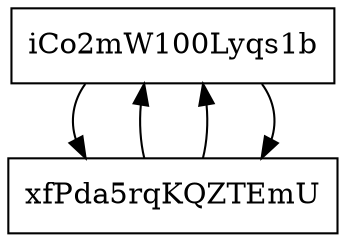 digraph Transacciones{
node [shape=box]
graph[ranksep = "0.5", nodesep="0.6"];
iCo2mW100Lyqs1b[lable="iCo2mW100Lyqs1b 
p2"];
iCo2mW100Lyqs1b->xfPda5rqKQZTEmU
xfPda5rqKQZTEmU->iCo2mW100Lyqs1b
xfPda5rqKQZTEmU[lable="xfPda5rqKQZTEmU 
p1"];
xfPda5rqKQZTEmU->iCo2mW100Lyqs1b
iCo2mW100Lyqs1b->xfPda5rqKQZTEmU
}